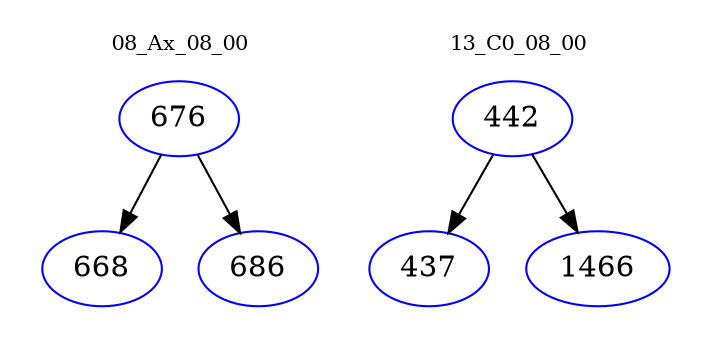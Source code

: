 digraph{
subgraph cluster_0 {
color = white
label = "08_Ax_08_00";
fontsize=10;
T0_676 [label="676", color="blue"]
T0_676 -> T0_668 [color="black"]
T0_668 [label="668", color="blue"]
T0_676 -> T0_686 [color="black"]
T0_686 [label="686", color="blue"]
}
subgraph cluster_1 {
color = white
label = "13_C0_08_00";
fontsize=10;
T1_442 [label="442", color="blue"]
T1_442 -> T1_437 [color="black"]
T1_437 [label="437", color="blue"]
T1_442 -> T1_1466 [color="black"]
T1_1466 [label="1466", color="blue"]
}
}
